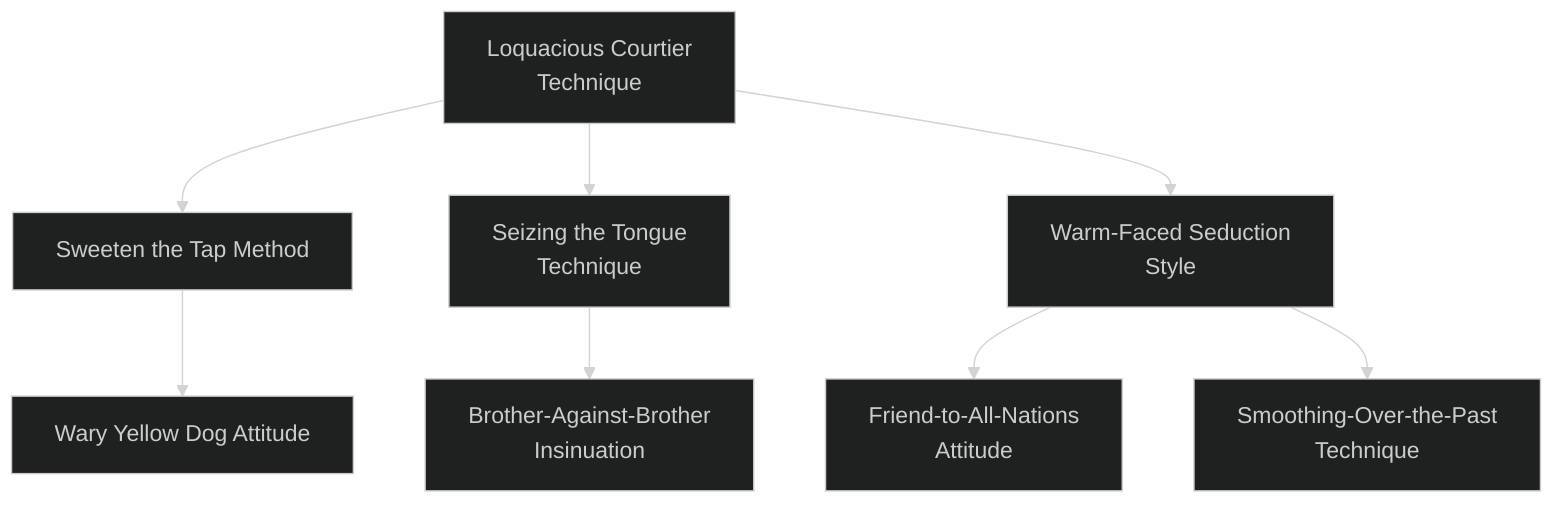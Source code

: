 ---
config:
  theme: dark
---
flowchart TD

    loquacious_courtier_technique[Loquacious Courtier<br>Technique]
    click loquacious_courtier_technique callback "
        Loquacious Courtier Technique<br>
        <br>
        Cost: 1 mote per two dice<br>
        Duration: One scene<br>
        Type: Simple<br>
        Minimum Socialize: 2<br>
        Minimum Essence: 1<br>
        Prerequisite Charms: None<br>
        <br>
        The character's stories and idle chitchat become more
        entertaining to those around him. Her every turn of phrase
        becomes wittier, her every comment more topical. Mechanically,
        this Charm allows the character to add two dice to her
        Socialize Ability for the scene for every mote she spends; she
        can add no more dice than she has dots in Socialize.
        "

    sweeten_the_tap_method[Sweeten the Tap Method]
    loquacious_courtier_technique --> sweeten_the_tap_method
    click sweeten_the_tap_method callback "
        Sweeten the Tap Method<br>
        <br>
        Cost: 2 motes<br>
        Duration: One scene<br>
        Type: Simple<br>
        Minimum Socialize: 3<br>
        Minimum Essence: 1<br>
        Prerequisite Charms: Loquacious Courtier Technique<br>
        <br>
        Nearly any gathering of Terrestrial Exalted involves
        the consumption of alcohol, often in great quantity. A
        Dragon-Blood can use the Sweeten-the-Tap Method while
        near a quantity of alcohol - he expends a minimum of
        Essence, and the drink noticeably improves in quality,
        strength and taste. This will usually improve the general
        mood of the room, reducing by 1 the difficulty of all
        Socialize rolls for anyone present and imbibing for the rest
        of the evening. However, should anyone botch a Socialize
        roll during the rest of the scene, an overreaction is more
        likely to take place — possibly tempers will fray, or characters
        may make ill-advised seduction attempts. This side
        effect has no particular game mechanic; the Storyteller's
        judgment should be the guide.
        "

    wary_yellow_dog_attitude[Wary Yellow Dog Attitude]
    sweeten_the_tap_method --> wary_yellow_dog_attitude
    click wary_yellow_dog_attitude callback "
        Wary Yellow Dog Attitude<br>
        <br>
        Cost: 1 mote<br>
        Duration: Instant<br>
        Type: Reflexive<br>
        Minimum Socialize: 3<br>
        Minimum Essence: 2<br>
        Prerequisite Charms: Sweeten-the-Tap Method<br>
        <br>
        When the Dragon-Blooded who knows this Charm is
        caught in a social situation that unexpectedly turns violent,
        she can quickly focus. During an unexpected combat - that
        is to say, not a military battle or one that comes at the end of
        a search-and-destroy mission for some hinterlands monster
        — the character can activate this Charm to add 3 to her
        Initiative roll. This Charm can only be used during the first
        three turns of an unexpected combat.
        "

    seizing_the_tongue_technique[Seizing the Tongue<br>Technique]
    loquacious_courtier_technique --> seizing_the_tongue_technique
    click seizing_the_tongue_technique callback "
        Seizing the Tongue Technique<br>
        <br>
        Cost: 2 motes<br>
        Duration: Instant<br>
        Type: Reflexive<br>
        Minimum Socialize: 3<br>
        Minimum Essence: 2<br>
        Prerequisite Charms: Loquacious Courtier Technique<br>
        <br>
        In a social situation, a quick-witted Dragon-Blooded
        can often nimbly step out of a verbal pit and reestablish the
        grounds of a conversation without giving offense to another
        party. By expending the necessary Essence, the
        Dragon-Blood's player can immediately reroll any Socialize
        roll. She must accept the second roll even if it is worse
        than the first, and she cannot spend additional Essence to
        make subsequent rerolls after the first, Additionally, if
        Seizing the Tongue Technique is part of any Combo,
        then Essence must be spent to reactivate all the other
        Charms in that Combo when the reroll takes place, if those
        Charms have separate dice rolls associated with them, they
        are not rerolled
        "

    brother_against_brother_insinuation[Brother-Against-Brother<br>Insinuation]
    seizing_the_tongue_technique --> brother_against_brother_insinuation
    click brother_against_brother_insinuation callback "
        Brother-Against-Brother Insinuation<br>
        <br>
        Cost: 4 motes, 1 Willpower<br>
        Duration: One scene<br>
        Type: Simple<br>
        Minimum Socialize: 3<br>
        Minimum Essence: 2<br>
        Prerequisite Charms: Seizing-the-Tongue Technique<br>
        <br>
        The personal connections between arrogant and aggressive
        beings such as the Dragon-Blooded are often
        tenuous; it barely takes a spark to destroy the connection
        between two such individuals for a short while.<br>
        To activate this Charm, both the target individual and the
        character she is to be set against must be present. The Exalt
        spends the necessary motes of Essence and makes a simple
        comment to one individual about the other - &quot;I hear he's got
        plans that don't include you&quot; or the like works well enough.
        That is sufficient to weaken the bonds of friendship or love
        between the two characters for the remainder of the scene. The
        characters' reaction to this conflict is up to the Storyteller, of
        course; it may be both parties stomping off to cool their heads
        or engaging in a vicious argument or even coming to blows.<br>
        Neither party immediately remembers the character who
        started the disagreement between them, though other parties
        present may notice the character's activity. When the scene is
        over, cooler heads prevail, and both characters remember the
        strength of their friendship. Unless something horrifically bad
        happened between the two (again, a matter for the Storyteller's
        discretion), they will return to their previous relationship.<br>
        When the Charm ends, the character who was the
        original target of the Charm may remember the Exalted's
        well-timed turn of phrase (requires a successful Intelligence
        + Socialize roll with a difficulty equal to the Manipulation
        of the Exalt who used this Charm). This Charm is well-
        known in the Realm, and those who use it in social situations
        can be brought up on charges or disgraced.<br>
        This Charm does not work if either target character has
        an Essence higher than that of the Exalt using the Charm.
        "

    warm_faced_seduction_style[Warm-Faced Seduction<br>Style]
    loquacious_courtier_technique --> warm_faced_seduction_style
    click warm_faced_seduction_style callback "
        Warm-Faced Seduction Style<br>
        <br>
        Cost: 1 mote<br>
        Duration: Instant<br>
        Type: Supplemental<br>
        Minimum Socialize: 3<br>
        Minimum Essence: 2<br>
        Prerequisite Charms: Loquacious Courtier Technique<br>
        <br>
        The Exalted coaxes the seductive aura of a flickering
        candle in the dark to coalesce around her face, and she briefly
        becomes far more attractive to a character that she is attempting
        to seduce. The Dragon-Blood who uses this Charm
        momentarily increases her Socialize dice pool by, up to five
        dice, solely for the purpose of seducing the Charm's target.
        Warm-Faced Seduction Style cannot increase the character's
        Socialize Trait no more than double its base value.
        "

    friend_to_all_nations_attitude[Friend-to-All-Nations<br>Attitude]
    warm_faced_seduction_style --> friend_to_all_nations_attitude
    click friend_to_all_nations_attitude callback "
        Friend-to-All-Nations Attitude<br>
        <br>
        Cost: 2 motes<br>
        Duration: One scene<br>
        Type: Simple<br>
        Minimum Socialize: 3<br>
        Minimum Essence: 2<br>
        Prerequisite Charms: Warm-Faced Seduction Style<br>
        <br>
        The Dragon-Blooded with Friend-to-All-Nations
        Attitude finds herself to be equally at home on the Blessed
        Isle, in the Scavenger Lands or even in the barbaric
        reaches of the Wyld. While this Charm is active, the Exalt
        suffers no penalties to her Socialize Ability for being in a
        strange land, so long as she speaks the local tongue. If she
        does not, she may suffer a penalty at the Storyteller's
        discretion, but even so, that penalty will be relatively
        minor, as she instinctively knows all of the moves and basic
        manners of the culture into which she immerses herself.
        Strangely, this Charm is somewhat less effective in
        melting-pot cultures such as Nexus, as the character picks
        up on cultural standards from several groups simultaneously.
        Thankfully, people in such melting pots are, on
        average, more tolerant of cultural differences, so the net
        effect of the Charm is the same.
        "

    smoothing_over_the_past_technique[Smoothing-Over-the-Past<br>Technique]
    warm_faced_seduction_style --> smoothing_over_the_past_technique
    click smoothing_over_the_past_technique callback "
        Smoothing-Over-the-Past Technique<br>
        <br>
        Cost: 3 motes, 1 Willpower<br>
        Duration: One scene<br>
        Type: Reflexive<br>
        Minimum Socialize: 5<br>
        Minimum Essence: 3<br>
        Prerequisite Charms: Warm-Faced Seduction Style<br>
        <br>
        This Charm enables the Dragon-Blood who uses it to
        cause a target's mind to temporarily skip over a past event
        involving the Exalted that would reflect poorly on the
        current discussion. That is to say, she makes the target
        forget about a single event in the past — an event that
        must have included the Exalt herself — just for the current
        scene. She can cause the target to forget about multiple
        events if she wishes, but that requires multiple uses of this
        Charm, just as with any other reflexive Charm.<br>
        When the scene is over, the target will be aware of what
        has happened to her, and she is likely to be quite unhappy
        about any bargains reached while she was not quite herself.
        That means that future uses of this Charm on the same:
        individual will require the Exalt to first use the Charm to
        smooth over the target's memories of having been previously
        fooled through the use of Smoothing Over-the-Past
        Technique. Covering up for careless use of this Charm can
        quickly become impossibly expensive in Essence.<br>
        This Charm does not work on characters whose
        Essence Traits are higher than that of the character
        using the Charm.
        "